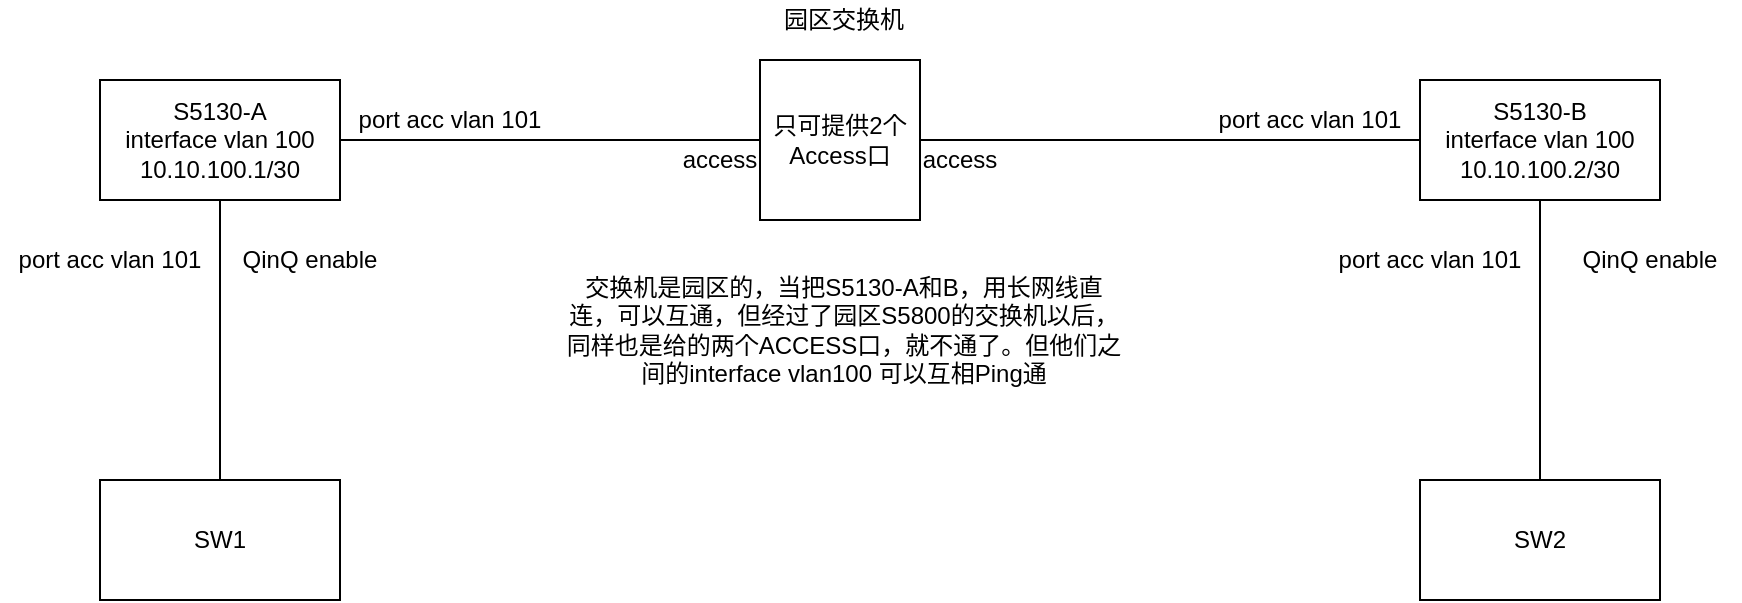 <mxfile version="15.2.7" type="github">
  <diagram id="R-2Ter7KqKhgpDat89RA" name="Page-1">
    <mxGraphModel dx="1237" dy="690" grid="0" gridSize="10" guides="1" tooltips="1" connect="1" arrows="1" fold="1" page="0" pageScale="1" pageWidth="827" pageHeight="1169" background="none" math="0" shadow="0">
      <root>
        <mxCell id="0" />
        <mxCell id="1" parent="0" />
        <mxCell id="FhKKXddoRb7-fI8x5XWR-8" style="edgeStyle=none;rounded=0;orthogonalLoop=1;jettySize=auto;html=1;exitX=1;exitY=0.5;exitDx=0;exitDy=0;entryX=0;entryY=0.5;entryDx=0;entryDy=0;endArrow=none;endFill=0;" edge="1" parent="1" source="FhKKXddoRb7-fI8x5XWR-1" target="FhKKXddoRb7-fI8x5XWR-7">
          <mxGeometry relative="1" as="geometry" />
        </mxCell>
        <mxCell id="FhKKXddoRb7-fI8x5XWR-1" value="S5130-A&lt;br&gt;interface vlan 100&lt;br&gt;10.10.100.1/30" style="rounded=0;whiteSpace=wrap;html=1;" vertex="1" parent="1">
          <mxGeometry x="70" y="280" width="120" height="60" as="geometry" />
        </mxCell>
        <mxCell id="FhKKXddoRb7-fI8x5XWR-2" value="&lt;span&gt;S5130-B&lt;br&gt;interface vlan 100&lt;br&gt;10.10.100.2/30&lt;br&gt;&lt;/span&gt;" style="rounded=0;whiteSpace=wrap;html=1;" vertex="1" parent="1">
          <mxGeometry x="730" y="280" width="120" height="60" as="geometry" />
        </mxCell>
        <mxCell id="FhKKXddoRb7-fI8x5XWR-9" style="edgeStyle=none;rounded=0;orthogonalLoop=1;jettySize=auto;html=1;exitX=1;exitY=0.5;exitDx=0;exitDy=0;entryX=0;entryY=0.5;entryDx=0;entryDy=0;endArrow=none;endFill=0;" edge="1" parent="1" source="FhKKXddoRb7-fI8x5XWR-7" target="FhKKXddoRb7-fI8x5XWR-2">
          <mxGeometry relative="1" as="geometry" />
        </mxCell>
        <mxCell id="FhKKXddoRb7-fI8x5XWR-7" value="只可提供2个Access口" style="whiteSpace=wrap;html=1;aspect=fixed;" vertex="1" parent="1">
          <mxGeometry x="400" y="270" width="80" height="80" as="geometry" />
        </mxCell>
        <mxCell id="FhKKXddoRb7-fI8x5XWR-10" value="access" style="text;html=1;strokeColor=none;fillColor=none;align=center;verticalAlign=middle;whiteSpace=wrap;rounded=0;" vertex="1" parent="1">
          <mxGeometry x="360" y="310" width="40" height="20" as="geometry" />
        </mxCell>
        <mxCell id="FhKKXddoRb7-fI8x5XWR-12" value="access" style="text;html=1;strokeColor=none;fillColor=none;align=center;verticalAlign=middle;whiteSpace=wrap;rounded=0;" vertex="1" parent="1">
          <mxGeometry x="480" y="310" width="40" height="20" as="geometry" />
        </mxCell>
        <mxCell id="FhKKXddoRb7-fI8x5XWR-14" value="QinQ enable" style="text;html=1;strokeColor=none;fillColor=none;align=center;verticalAlign=middle;whiteSpace=wrap;rounded=0;" vertex="1" parent="1">
          <mxGeometry x="130" y="360" width="90" height="20" as="geometry" />
        </mxCell>
        <mxCell id="FhKKXddoRb7-fI8x5XWR-16" value="port acc vlan 101" style="text;html=1;strokeColor=none;fillColor=none;align=center;verticalAlign=middle;whiteSpace=wrap;rounded=0;" vertex="1" parent="1">
          <mxGeometry x="20" y="360" width="110" height="20" as="geometry" />
        </mxCell>
        <mxCell id="FhKKXddoRb7-fI8x5XWR-17" value="QinQ enable" style="text;html=1;strokeColor=none;fillColor=none;align=center;verticalAlign=middle;whiteSpace=wrap;rounded=0;" vertex="1" parent="1">
          <mxGeometry x="800" y="360" width="90" height="20" as="geometry" />
        </mxCell>
        <mxCell id="FhKKXddoRb7-fI8x5XWR-18" value="port acc vlan 101" style="text;html=1;strokeColor=none;fillColor=none;align=center;verticalAlign=middle;whiteSpace=wrap;rounded=0;" vertex="1" parent="1">
          <mxGeometry x="680" y="360" width="110" height="20" as="geometry" />
        </mxCell>
        <mxCell id="FhKKXddoRb7-fI8x5XWR-20" value="port acc vlan 101" style="text;html=1;strokeColor=none;fillColor=none;align=center;verticalAlign=middle;whiteSpace=wrap;rounded=0;" vertex="1" parent="1">
          <mxGeometry x="190" y="290" width="110" height="20" as="geometry" />
        </mxCell>
        <mxCell id="FhKKXddoRb7-fI8x5XWR-21" value="port acc vlan 101" style="text;html=1;strokeColor=none;fillColor=none;align=center;verticalAlign=middle;whiteSpace=wrap;rounded=0;" vertex="1" parent="1">
          <mxGeometry x="620" y="290" width="110" height="20" as="geometry" />
        </mxCell>
        <mxCell id="FhKKXddoRb7-fI8x5XWR-22" value="交换机是园区的，当把S5130-A和B，用长网线直连，可以互通，但经过了园区S5800的交换机以后，同样也是给的两个ACCESS口，就不通了。但他们之间的interface vlan100 可以互相Ping通" style="text;html=1;strokeColor=none;fillColor=none;align=center;verticalAlign=middle;whiteSpace=wrap;rounded=0;" vertex="1" parent="1">
          <mxGeometry x="302" y="320" width="280" height="170" as="geometry" />
        </mxCell>
        <mxCell id="FhKKXddoRb7-fI8x5XWR-24" value="园区交换机" style="text;html=1;strokeColor=none;fillColor=none;align=center;verticalAlign=middle;whiteSpace=wrap;rounded=0;opacity=10;" vertex="1" parent="1">
          <mxGeometry x="394" y="240" width="96" height="20" as="geometry" />
        </mxCell>
        <mxCell id="FhKKXddoRb7-fI8x5XWR-19" value="SW2" style="rounded=0;whiteSpace=wrap;html=1;" vertex="1" parent="1">
          <mxGeometry x="730" y="480" width="120" height="60" as="geometry" />
        </mxCell>
        <mxCell id="FhKKXddoRb7-fI8x5XWR-25" value="" style="edgeStyle=none;rounded=0;orthogonalLoop=1;jettySize=auto;html=1;exitX=0.5;exitY=1;exitDx=0;exitDy=0;endArrow=none;" edge="1" parent="1" source="FhKKXddoRb7-fI8x5XWR-2" target="FhKKXddoRb7-fI8x5XWR-19">
          <mxGeometry relative="1" as="geometry">
            <mxPoint x="789.714" y="600" as="targetPoint" />
            <mxPoint x="790" y="340" as="sourcePoint" />
          </mxGeometry>
        </mxCell>
        <mxCell id="FhKKXddoRb7-fI8x5XWR-15" value="SW1" style="rounded=0;whiteSpace=wrap;html=1;" vertex="1" parent="1">
          <mxGeometry x="70" y="480" width="120" height="60" as="geometry" />
        </mxCell>
        <mxCell id="FhKKXddoRb7-fI8x5XWR-26" value="" style="edgeStyle=none;rounded=0;orthogonalLoop=1;jettySize=auto;html=1;exitX=0.5;exitY=1;exitDx=0;exitDy=0;endArrow=none;" edge="1" parent="1" source="FhKKXddoRb7-fI8x5XWR-1" target="FhKKXddoRb7-fI8x5XWR-15">
          <mxGeometry relative="1" as="geometry">
            <mxPoint x="129.714" y="600" as="targetPoint" />
            <mxPoint x="130" y="340" as="sourcePoint" />
          </mxGeometry>
        </mxCell>
      </root>
    </mxGraphModel>
  </diagram>
</mxfile>
